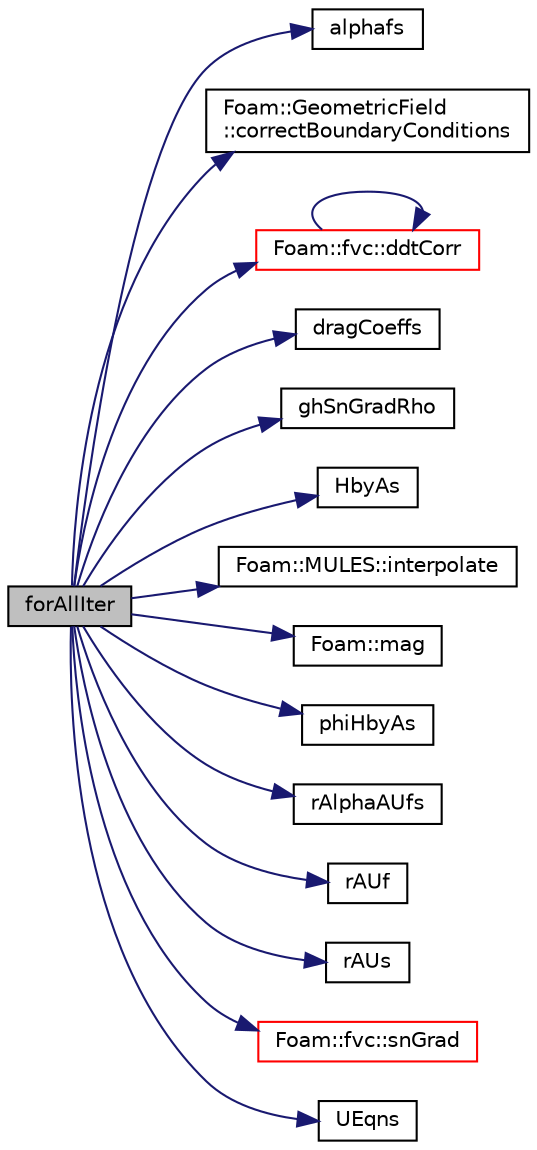 digraph "forAllIter"
{
  bgcolor="transparent";
  edge [fontname="Helvetica",fontsize="10",labelfontname="Helvetica",labelfontsize="10"];
  node [fontname="Helvetica",fontsize="10",shape=record];
  rankdir="LR";
  Node1 [label="forAllIter",height=0.2,width=0.4,color="black", fillcolor="grey75", style="filled", fontcolor="black"];
  Node1 -> Node2 [color="midnightblue",fontsize="10",style="solid",fontname="Helvetica"];
  Node2 [label="alphafs",height=0.2,width=0.4,color="black",URL="$a02969.html#a219dfc23143e3ccb59927b481c40d9ab"];
  Node1 -> Node3 [color="midnightblue",fontsize="10",style="solid",fontname="Helvetica"];
  Node3 [label="Foam::GeometricField\l::correctBoundaryConditions",height=0.2,width=0.4,color="black",URL="$a00921.html#acaf6878ef900e593c4b20812f1b567d6",tooltip="Correct boundary field. "];
  Node1 -> Node4 [color="midnightblue",fontsize="10",style="solid",fontname="Helvetica"];
  Node4 [label="Foam::fvc::ddtCorr",height=0.2,width=0.4,color="red",URL="$a10768.html#a62752eff998bc6e471deab75616e34d5"];
  Node4 -> Node4 [color="midnightblue",fontsize="10",style="solid",fontname="Helvetica"];
  Node1 -> Node5 [color="midnightblue",fontsize="10",style="solid",fontname="Helvetica"];
  Node5 [label="dragCoeffs",height=0.2,width=0.4,color="black",URL="$a03419.html#acea4d4584db2edf80be4c4f77e2b355a"];
  Node1 -> Node6 [color="midnightblue",fontsize="10",style="solid",fontname="Helvetica"];
  Node6 [label="ghSnGradRho",height=0.2,width=0.4,color="black",URL="$a02966.html#a9942c1263e3a2593eeb8b3b3d83c3f9b"];
  Node1 -> Node7 [color="midnightblue",fontsize="10",style="solid",fontname="Helvetica"];
  Node7 [label="HbyAs",height=0.2,width=0.4,color="black",URL="$a02966.html#ac765066458407d55137e43ec28b04eac"];
  Node1 -> Node8 [color="midnightblue",fontsize="10",style="solid",fontname="Helvetica"];
  Node8 [label="Foam::MULES::interpolate",height=0.2,width=0.4,color="black",URL="$a10792.html#a4d62f21551985d814104861e7c1d9b4f"];
  Node1 -> Node9 [color="midnightblue",fontsize="10",style="solid",fontname="Helvetica"];
  Node9 [label="Foam::mag",height=0.2,width=0.4,color="black",URL="$a10733.html#a929da2a3fdcf3dacbbe0487d3a330dae"];
  Node1 -> Node10 [color="midnightblue",fontsize="10",style="solid",fontname="Helvetica"];
  Node10 [label="phiHbyAs",height=0.2,width=0.4,color="black",URL="$a02966.html#ab346616b31dd9188432f3145d7d7ae2e"];
  Node1 -> Node11 [color="midnightblue",fontsize="10",style="solid",fontname="Helvetica"];
  Node11 [label="rAlphaAUfs",height=0.2,width=0.4,color="black",URL="$a02966.html#af40c0b71e1dd13ffada11e2458a774eb"];
  Node1 -> Node12 [color="midnightblue",fontsize="10",style="solid",fontname="Helvetica"];
  Node12 [label="rAUf",height=0.2,width=0.4,color="black",URL="$a02936.html#ae693ae4c2085edc7ebb2aac47e046b2d"];
  Node1 -> Node13 [color="midnightblue",fontsize="10",style="solid",fontname="Helvetica"];
  Node13 [label="rAUs",height=0.2,width=0.4,color="black",URL="$a02966.html#a11ab108f012fc0ee93ff106f734e93a0"];
  Node1 -> Node14 [color="midnightblue",fontsize="10",style="solid",fontname="Helvetica"];
  Node14 [label="Foam::fvc::snGrad",height=0.2,width=0.4,color="red",URL="$a10768.html#a15da734ee906cb52cf17937ab84c41a0"];
  Node1 -> Node15 [color="midnightblue",fontsize="10",style="solid",fontname="Helvetica"];
  Node15 [label="UEqns",height=0.2,width=0.4,color="black",URL="$a03419.html#a897d1fff9d8e6f24d2b642debb9341a2"];
}
